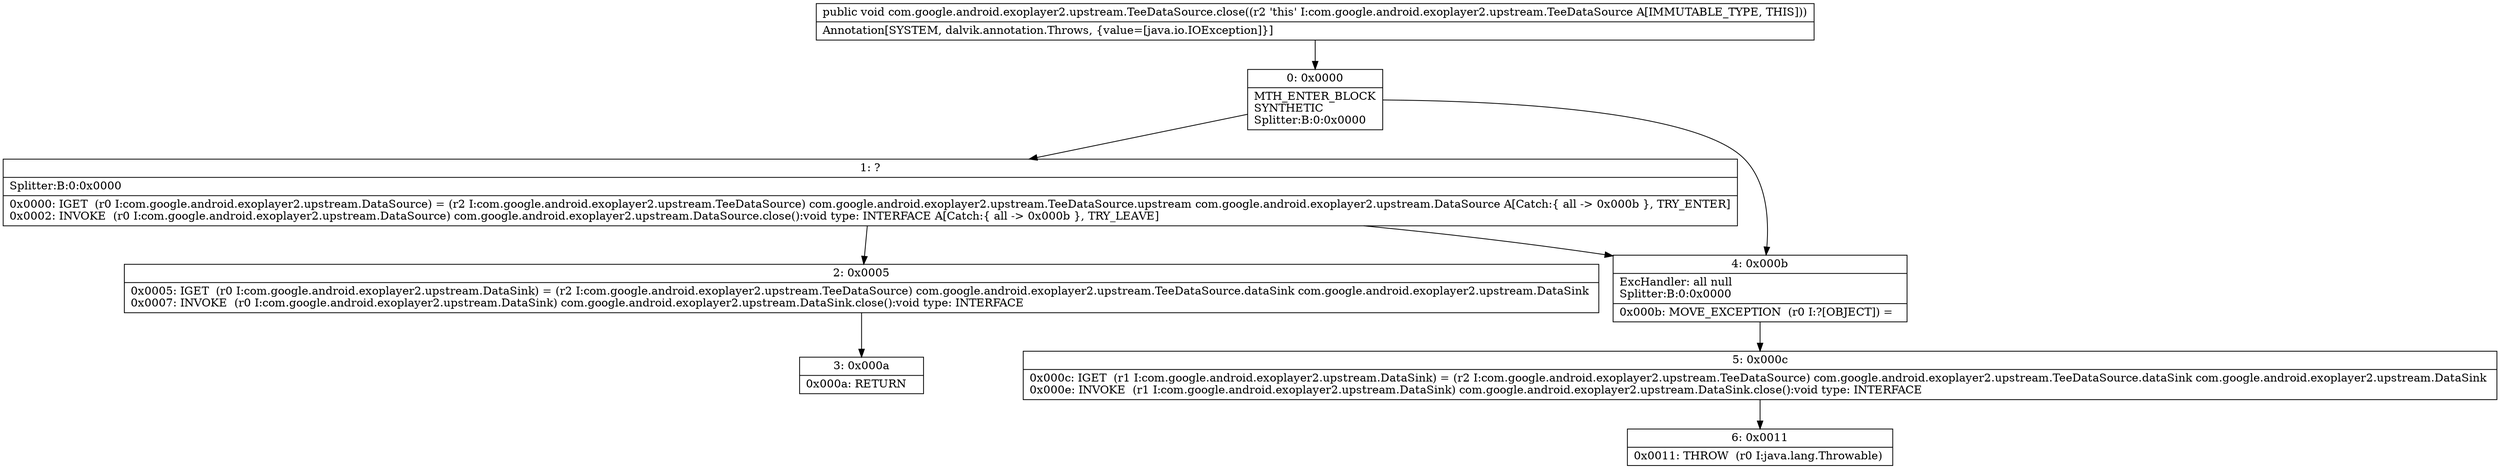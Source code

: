 digraph "CFG forcom.google.android.exoplayer2.upstream.TeeDataSource.close()V" {
Node_0 [shape=record,label="{0\:\ 0x0000|MTH_ENTER_BLOCK\lSYNTHETIC\lSplitter:B:0:0x0000\l}"];
Node_1 [shape=record,label="{1\:\ ?|Splitter:B:0:0x0000\l|0x0000: IGET  (r0 I:com.google.android.exoplayer2.upstream.DataSource) = (r2 I:com.google.android.exoplayer2.upstream.TeeDataSource) com.google.android.exoplayer2.upstream.TeeDataSource.upstream com.google.android.exoplayer2.upstream.DataSource A[Catch:\{ all \-\> 0x000b \}, TRY_ENTER]\l0x0002: INVOKE  (r0 I:com.google.android.exoplayer2.upstream.DataSource) com.google.android.exoplayer2.upstream.DataSource.close():void type: INTERFACE A[Catch:\{ all \-\> 0x000b \}, TRY_LEAVE]\l}"];
Node_2 [shape=record,label="{2\:\ 0x0005|0x0005: IGET  (r0 I:com.google.android.exoplayer2.upstream.DataSink) = (r2 I:com.google.android.exoplayer2.upstream.TeeDataSource) com.google.android.exoplayer2.upstream.TeeDataSource.dataSink com.google.android.exoplayer2.upstream.DataSink \l0x0007: INVOKE  (r0 I:com.google.android.exoplayer2.upstream.DataSink) com.google.android.exoplayer2.upstream.DataSink.close():void type: INTERFACE \l}"];
Node_3 [shape=record,label="{3\:\ 0x000a|0x000a: RETURN   \l}"];
Node_4 [shape=record,label="{4\:\ 0x000b|ExcHandler: all null\lSplitter:B:0:0x0000\l|0x000b: MOVE_EXCEPTION  (r0 I:?[OBJECT]) =  \l}"];
Node_5 [shape=record,label="{5\:\ 0x000c|0x000c: IGET  (r1 I:com.google.android.exoplayer2.upstream.DataSink) = (r2 I:com.google.android.exoplayer2.upstream.TeeDataSource) com.google.android.exoplayer2.upstream.TeeDataSource.dataSink com.google.android.exoplayer2.upstream.DataSink \l0x000e: INVOKE  (r1 I:com.google.android.exoplayer2.upstream.DataSink) com.google.android.exoplayer2.upstream.DataSink.close():void type: INTERFACE \l}"];
Node_6 [shape=record,label="{6\:\ 0x0011|0x0011: THROW  (r0 I:java.lang.Throwable) \l}"];
MethodNode[shape=record,label="{public void com.google.android.exoplayer2.upstream.TeeDataSource.close((r2 'this' I:com.google.android.exoplayer2.upstream.TeeDataSource A[IMMUTABLE_TYPE, THIS]))  | Annotation[SYSTEM, dalvik.annotation.Throws, \{value=[java.io.IOException]\}]\l}"];
MethodNode -> Node_0;
Node_0 -> Node_1;
Node_0 -> Node_4;
Node_1 -> Node_2;
Node_1 -> Node_4;
Node_2 -> Node_3;
Node_4 -> Node_5;
Node_5 -> Node_6;
}

